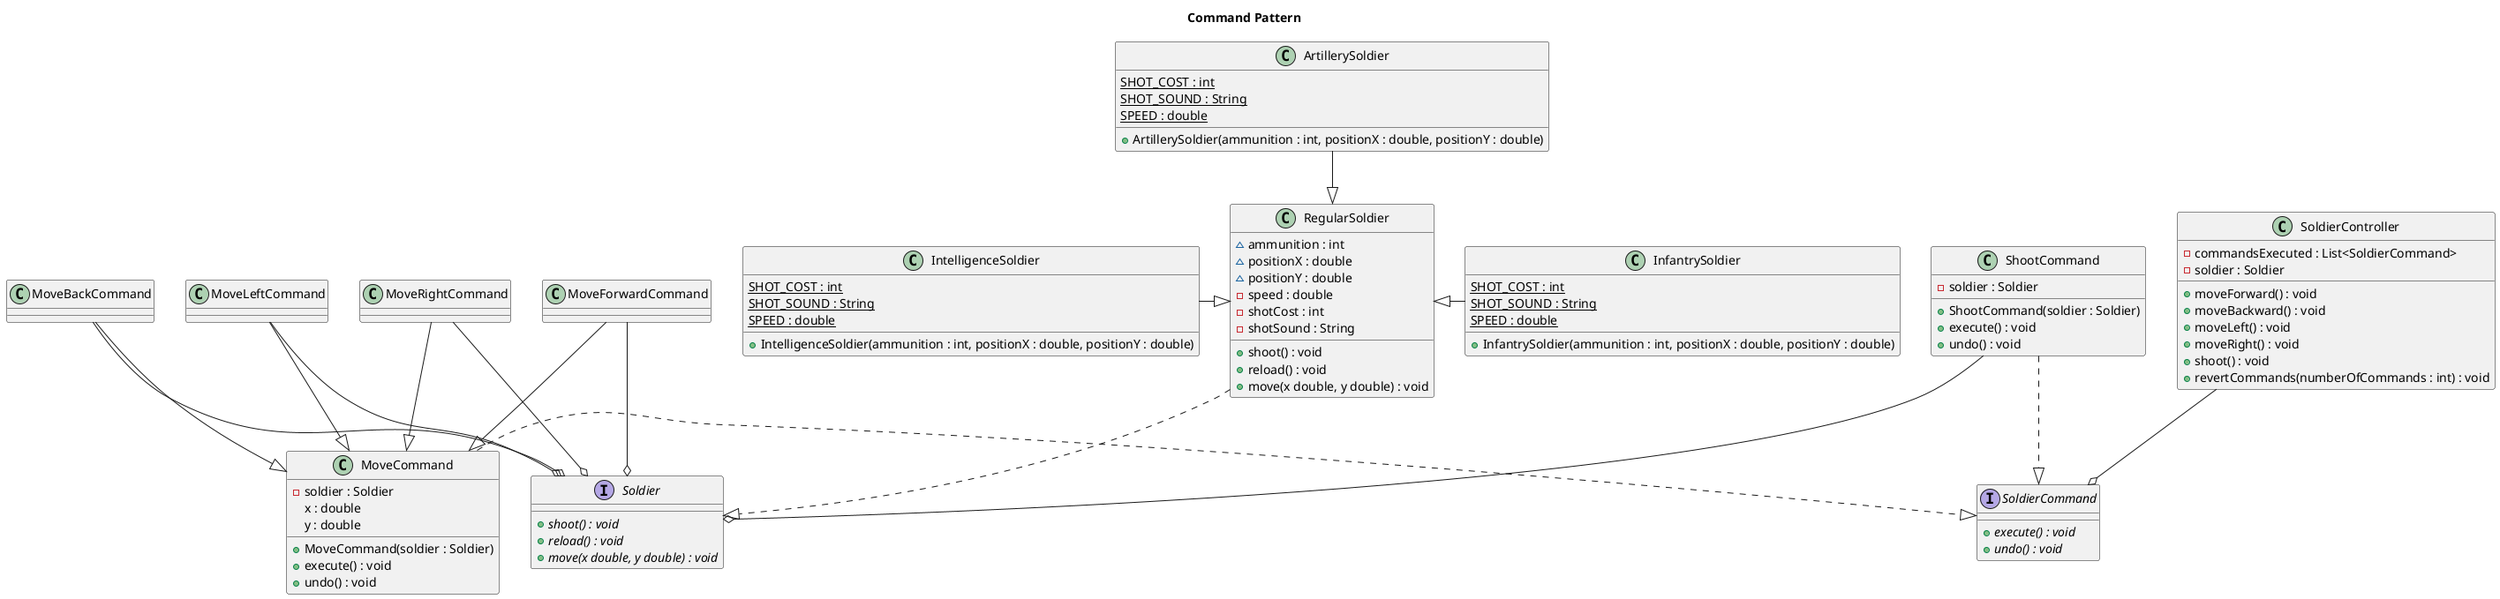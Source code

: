 @startuml
title Command Pattern

interface SoldierCommand{
{abstract} +execute() : void
{abstract} +undo() : void
}
class MoveCommand{
-soldier : Soldier
x : double
y : double
+MoveCommand(soldier : Soldier)
+execute() : void
+undo() : void
}

class MoveForwardCommand{
}

class MoveBackCommand{
}

class MoveLeftCommand{
}

class MoveRightCommand{
}

class ShootCommand{
-soldier : Soldier
+ShootCommand(soldier : Soldier)
+execute() : void
+undo() : void
}

interface Soldier{
{abstract} +shoot() : void
{abstract} +reload() : void
{abstract} +move(x double, y double) : void
}

class RegularSoldier{
~ammunition : int
~positionX : double
~positionY : double
-speed : double
-shotCost : int
-shotSound : String
+shoot() : void
+reload() : void
+move(x double, y double) : void
}

class InfantrySoldier{
{static} SHOT_COST : int
{static} SHOT_SOUND : String
{static} SPEED : double
+InfantrySoldier(ammunition : int, positionX : double, positionY : double)

}

class ArtillerySoldier{
{static} SHOT_COST : int
{static} SHOT_SOUND : String
{static} SPEED : double
+ArtillerySoldier(ammunition : int, positionX : double, positionY : double)
}

class IntelligenceSoldier{
{static} SHOT_COST : int
{static} SHOT_SOUND : String
{static} SPEED : double
+IntelligenceSoldier(ammunition : int, positionX : double, positionY : double)

}

class SoldierController {
-commandsExecuted : List<SoldierCommand>
-soldier : Soldier

+moveForward() : void
+moveBackward() : void
+moveLeft() : void
+moveRight() : void
+shoot() : void
+revertCommands(numberOfCommands : int) : void
}

MoveForwardCommand -down-|> MoveCommand
MoveBackCommand -down-|> MoveCommand
MoveLeftCommand -down-|> MoveCommand
MoveRightCommand -down-|> MoveCommand
MoveCommand .right.|> SoldierCommand
ShootCommand .down.|> SoldierCommand

MoveForwardCommand -down-o Soldier
MoveBackCommand -down-o Soldier
MoveLeftCommand -down-o Soldier
MoveRightCommand -down-o Soldier
ShootCommand -down-o Soldier

SoldierController -down-o SoldierCommand

RegularSoldier .down.|> Soldier
InfantrySoldier -left-|> RegularSoldier
IntelligenceSoldier -right-|> RegularSoldier
ArtillerySoldier -down-|> RegularSoldier

@enduml